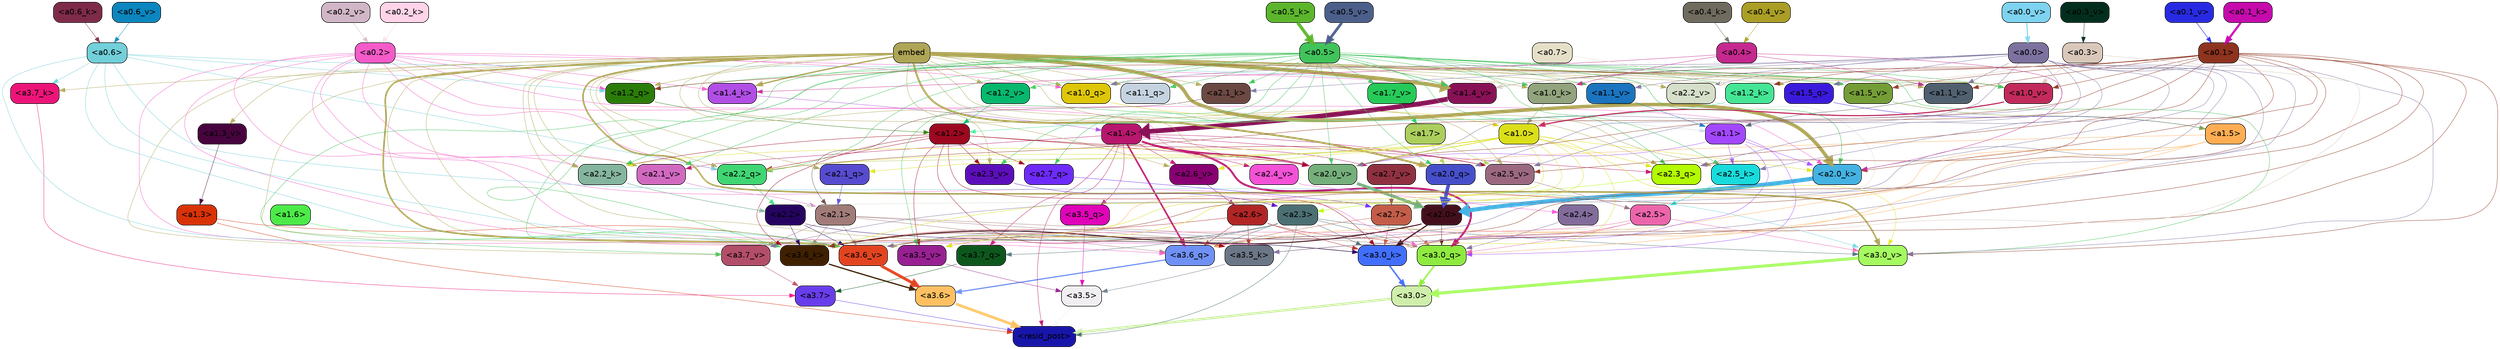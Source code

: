 strict digraph "" {
	graph [bgcolor=transparent,
		layout=dot,
		overlap=false,
		splines=true
	];
	"<a3.7>"	[color=black,
		fillcolor="#683deb",
		fontname=Helvetica,
		shape=box,
		style="filled, rounded"];
	"<resid_post>"	[color=black,
		fillcolor="#1815ab",
		fontname=Helvetica,
		shape=box,
		style="filled, rounded"];
	"<a3.7>" -> "<resid_post>"	[color="#683deb",
		penwidth=0.6239100098609924];
	"<a3.6>"	[color=black,
		fillcolor="#ffc062",
		fontname=Helvetica,
		shape=box,
		style="filled, rounded"];
	"<a3.6>" -> "<resid_post>"	[color="#ffc062",
		penwidth=4.569062113761902];
	"<a3.5>"	[color=black,
		fillcolor="#f0eef0",
		fontname=Helvetica,
		shape=box,
		style="filled, rounded"];
	"<a3.5>" -> "<resid_post>"	[color="#f0eef0",
		penwidth=0.6];
	"<a3.0>"	[color=black,
		fillcolor="#cfeeab",
		fontname=Helvetica,
		shape=box,
		style="filled, rounded"];
	"<a3.0>" -> "<resid_post>"	[color="#cfeeab",
		penwidth=4.283544182777405];
	"<a2.3>"	[color=black,
		fillcolor="#4b6f73",
		fontname=Helvetica,
		shape=box,
		style="filled, rounded"];
	"<a2.3>" -> "<resid_post>"	[color="#4b6f73",
		penwidth=0.6];
	"<a3.7_q>"	[color=black,
		fillcolor="#0d571d",
		fontname=Helvetica,
		shape=box,
		style="filled, rounded"];
	"<a2.3>" -> "<a3.7_q>"	[color="#4b6f73",
		penwidth=0.6];
	"<a3.6_q>"	[color=black,
		fillcolor="#6f90f5",
		fontname=Helvetica,
		shape=box,
		style="filled, rounded"];
	"<a2.3>" -> "<a3.6_q>"	[color="#4b6f73",
		penwidth=0.6];
	"<a3.0_q>"	[color=black,
		fillcolor="#8eea3f",
		fontname=Helvetica,
		shape=box,
		style="filled, rounded"];
	"<a2.3>" -> "<a3.0_q>"	[color="#4b6f73",
		penwidth=0.6];
	"<a3.0_k>"	[color=black,
		fillcolor="#416efd",
		fontname=Helvetica,
		shape=box,
		style="filled, rounded"];
	"<a2.3>" -> "<a3.0_k>"	[color="#4b6f73",
		penwidth=0.6];
	"<a3.6_v>"	[color=black,
		fillcolor="#e24420",
		fontname=Helvetica,
		shape=box,
		style="filled, rounded"];
	"<a2.3>" -> "<a3.6_v>"	[color="#4b6f73",
		penwidth=0.6];
	"<a3.5_v>"	[color=black,
		fillcolor="#982092",
		fontname=Helvetica,
		shape=box,
		style="filled, rounded"];
	"<a2.3>" -> "<a3.5_v>"	[color="#4b6f73",
		penwidth=0.6];
	"<a3.0_v>"	[color=black,
		fillcolor="#a4fa5f",
		fontname=Helvetica,
		shape=box,
		style="filled, rounded"];
	"<a2.3>" -> "<a3.0_v>"	[color="#4b6f73",
		penwidth=0.6];
	"<a1.4>"	[color=black,
		fillcolor="#b9166e",
		fontname=Helvetica,
		shape=box,
		style="filled, rounded"];
	"<a1.4>" -> "<resid_post>"	[color="#b9166e",
		penwidth=0.6];
	"<a1.4>" -> "<a3.7_q>"	[color="#b9166e",
		penwidth=0.6];
	"<a1.4>" -> "<a3.6_q>"	[color="#b9166e",
		penwidth=2.7934007048606873];
	"<a3.5_q>"	[color=black,
		fillcolor="#e003b8",
		fontname=Helvetica,
		shape=box,
		style="filled, rounded"];
	"<a1.4>" -> "<a3.5_q>"	[color="#b9166e",
		penwidth=0.6];
	"<a1.4>" -> "<a3.0_q>"	[color="#b9166e",
		penwidth=3.340754985809326];
	"<a2.3_q>"	[color=black,
		fillcolor="#b3fb01",
		fontname=Helvetica,
		shape=box,
		style="filled, rounded"];
	"<a1.4>" -> "<a2.3_q>"	[color="#b9166e",
		penwidth=0.6];
	"<a2.7_v>"	[color=black,
		fillcolor="#8f3140",
		fontname=Helvetica,
		shape=box,
		style="filled, rounded"];
	"<a1.4>" -> "<a2.7_v>"	[color="#b9166e",
		penwidth=0.6];
	"<a2.6_v>"	[color=black,
		fillcolor="#890073",
		fontname=Helvetica,
		shape=box,
		style="filled, rounded"];
	"<a1.4>" -> "<a2.6_v>"	[color="#b9166e",
		penwidth=0.6];
	"<a2.5_v>"	[color=black,
		fillcolor="#9b6880",
		fontname=Helvetica,
		shape=box,
		style="filled, rounded"];
	"<a1.4>" -> "<a2.5_v>"	[color="#b9166e",
		penwidth=0.6];
	"<a2.4_v>"	[color=black,
		fillcolor="#f351d6",
		fontname=Helvetica,
		shape=box,
		style="filled, rounded"];
	"<a1.4>" -> "<a2.4_v>"	[color="#b9166e",
		penwidth=0.6];
	"<a2.1_v>"	[color=black,
		fillcolor="#d269c1",
		fontname=Helvetica,
		shape=box,
		style="filled, rounded"];
	"<a1.4>" -> "<a2.1_v>"	[color="#b9166e",
		penwidth=0.6];
	"<a2.0_v>"	[color=black,
		fillcolor="#75af7b",
		fontname=Helvetica,
		shape=box,
		style="filled, rounded"];
	"<a1.4>" -> "<a2.0_v>"	[color="#b9166e",
		penwidth=2.268759250640869];
	"<a1.3>"	[color=black,
		fillcolor="#d93207",
		fontname=Helvetica,
		shape=box,
		style="filled, rounded"];
	"<a1.3>" -> "<resid_post>"	[color="#d93207",
		penwidth=0.6];
	"<a1.3>" -> "<a3.6_v>"	[color="#d93207",
		penwidth=0.6];
	"<a3.7_q>" -> "<a3.7>"	[color="#0d571d",
		penwidth=0.6];
	"<a3.6_q>" -> "<a3.6>"	[color="#6f90f5",
		penwidth=2.0347584784030914];
	"<a3.5_q>" -> "<a3.5>"	[color="#e003b8",
		penwidth=0.6];
	"<a3.0_q>" -> "<a3.0>"	[color="#8eea3f",
		penwidth=2.8635367155075073];
	"<a3.7_k>"	[color=black,
		fillcolor="#ed1479",
		fontname=Helvetica,
		shape=box,
		style="filled, rounded"];
	"<a3.7_k>" -> "<a3.7>"	[color="#ed1479",
		penwidth=0.6];
	"<a3.6_k>"	[color=black,
		fillcolor="#3f2001",
		fontname=Helvetica,
		shape=box,
		style="filled, rounded"];
	"<a3.6_k>" -> "<a3.6>"	[color="#3f2001",
		penwidth=2.1760786175727844];
	"<a3.5_k>"	[color=black,
		fillcolor="#6b7687",
		fontname=Helvetica,
		shape=box,
		style="filled, rounded"];
	"<a3.5_k>" -> "<a3.5>"	[color="#6b7687",
		penwidth=0.6];
	"<a3.0_k>" -> "<a3.0>"	[color="#416efd",
		penwidth=2.632905662059784];
	"<a3.7_v>"	[color=black,
		fillcolor="#b34e69",
		fontname=Helvetica,
		shape=box,
		style="filled, rounded"];
	"<a3.7_v>" -> "<a3.7>"	[color="#b34e69",
		penwidth=0.6];
	"<a3.6_v>" -> "<a3.6>"	[color="#e24420",
		penwidth=4.981305837631226];
	"<a3.5_v>" -> "<a3.5>"	[color="#982092",
		penwidth=0.6];
	"<a3.0_v>" -> "<a3.0>"	[color="#a4fa5f",
		penwidth=5.168330669403076];
	"<a2.7>"	[color=black,
		fillcolor="#c35d49",
		fontname=Helvetica,
		shape=box,
		style="filled, rounded"];
	"<a2.7>" -> "<a3.6_q>"	[color="#c35d49",
		penwidth=0.6];
	"<a2.7>" -> "<a3.0_q>"	[color="#c35d49",
		penwidth=0.6];
	"<a2.7>" -> "<a3.0_k>"	[color="#c35d49",
		penwidth=0.6];
	"<a2.6>"	[color=black,
		fillcolor="#b12525",
		fontname=Helvetica,
		shape=box,
		style="filled, rounded"];
	"<a2.6>" -> "<a3.6_q>"	[color="#b12525",
		penwidth=0.6];
	"<a2.6>" -> "<a3.0_q>"	[color="#b12525",
		penwidth=0.6];
	"<a2.6>" -> "<a3.6_k>"	[color="#b12525",
		penwidth=0.6];
	"<a2.6>" -> "<a3.5_k>"	[color="#b12525",
		penwidth=0.6];
	"<a2.6>" -> "<a3.0_k>"	[color="#b12525",
		penwidth=0.6];
	"<a2.1>"	[color=black,
		fillcolor="#a17b78",
		fontname=Helvetica,
		shape=box,
		style="filled, rounded"];
	"<a2.1>" -> "<a3.6_q>"	[color="#a17b78",
		penwidth=0.6];
	"<a2.1>" -> "<a3.0_q>"	[color="#a17b78",
		penwidth=0.6];
	"<a2.1>" -> "<a3.6_k>"	[color="#a17b78",
		penwidth=0.6];
	"<a2.1>" -> "<a3.0_k>"	[color="#a17b78",
		penwidth=0.6];
	"<a2.1>" -> "<a3.7_v>"	[color="#a17b78",
		penwidth=0.6];
	"<a2.1>" -> "<a3.6_v>"	[color="#a17b78",
		penwidth=0.6];
	"<a2.0>"	[color=black,
		fillcolor="#440f1c",
		fontname=Helvetica,
		shape=box,
		style="filled, rounded"];
	"<a2.0>" -> "<a3.6_q>"	[color="#440f1c",
		penwidth=0.6];
	"<a2.0>" -> "<a3.0_q>"	[color="#440f1c",
		penwidth=0.6];
	"<a2.0>" -> "<a3.6_k>"	[color="#440f1c",
		penwidth=1.6382827460765839];
	"<a2.0>" -> "<a3.0_k>"	[color="#440f1c",
		penwidth=2.161143198609352];
	"<a1.5>"	[color=black,
		fillcolor="#fead53",
		fontname=Helvetica,
		shape=box,
		style="filled, rounded"];
	"<a1.5>" -> "<a3.6_q>"	[color="#fead53",
		penwidth=0.6];
	"<a1.5>" -> "<a3.0_q>"	[color="#fead53",
		penwidth=0.6];
	"<a1.5>" -> "<a3.6_k>"	[color="#fead53",
		penwidth=0.6];
	"<a1.5>" -> "<a3.0_k>"	[color="#fead53",
		penwidth=0.6];
	"<a1.5>" -> "<a2.7_v>"	[color="#fead53",
		penwidth=0.6];
	"<a0.2>"	[color=black,
		fillcolor="#f55ac8",
		fontname=Helvetica,
		shape=box,
		style="filled, rounded"];
	"<a0.2>" -> "<a3.6_q>"	[color="#f55ac8",
		penwidth=0.6];
	"<a0.2>" -> "<a3.0_q>"	[color="#f55ac8",
		penwidth=0.6];
	"<a0.2>" -> "<a3.6_k>"	[color="#f55ac8",
		penwidth=0.6];
	"<a0.2>" -> "<a3.0_k>"	[color="#f55ac8",
		penwidth=0.6];
	"<a2.2_q>"	[color=black,
		fillcolor="#40d673",
		fontname=Helvetica,
		shape=box,
		style="filled, rounded"];
	"<a0.2>" -> "<a2.2_q>"	[color="#f55ac8",
		penwidth=0.6];
	"<a2.2_k>"	[color=black,
		fillcolor="#85b59e",
		fontname=Helvetica,
		shape=box,
		style="filled, rounded"];
	"<a0.2>" -> "<a2.2_k>"	[color="#f55ac8",
		penwidth=0.6];
	"<a2.0_k>"	[color=black,
		fillcolor="#44b2e2",
		fontname=Helvetica,
		shape=box,
		style="filled, rounded"];
	"<a0.2>" -> "<a2.0_k>"	[color="#f55ac8",
		penwidth=0.6];
	"<a0.2>" -> "<a2.1_v>"	[color="#f55ac8",
		penwidth=0.6];
	"<a0.2>" -> "<a2.0_v>"	[color="#f55ac8",
		penwidth=0.6];
	"<a1.2_q>"	[color=black,
		fillcolor="#2c7c09",
		fontname=Helvetica,
		shape=box,
		style="filled, rounded"];
	"<a0.2>" -> "<a1.2_q>"	[color="#f55ac8",
		penwidth=0.6];
	"<a1.0_q>"	[color=black,
		fillcolor="#dec609",
		fontname=Helvetica,
		shape=box,
		style="filled, rounded"];
	"<a0.2>" -> "<a1.0_q>"	[color="#f55ac8",
		penwidth=0.6];
	"<a1.4_k>"	[color=black,
		fillcolor="#b14ee6",
		fontname=Helvetica,
		shape=box,
		style="filled, rounded"];
	"<a0.2>" -> "<a1.4_k>"	[color="#f55ac8",
		penwidth=0.6];
	"<a1.4_v>"	[color=black,
		fillcolor="#891156",
		fontname=Helvetica,
		shape=box,
		style="filled, rounded"];
	"<a0.2>" -> "<a1.4_v>"	[color="#f55ac8",
		penwidth=0.6];
	"<a2.5>"	[color=black,
		fillcolor="#ec65ab",
		fontname=Helvetica,
		shape=box,
		style="filled, rounded"];
	"<a2.5>" -> "<a3.0_q>"	[color="#ec65ab",
		penwidth=0.6];
	"<a2.5>" -> "<a3.0_k>"	[color="#ec65ab",
		penwidth=0.6];
	"<a2.5>" -> "<a3.6_v>"	[color="#ec65ab",
		penwidth=0.6];
	"<a2.5>" -> "<a3.0_v>"	[color="#ec65ab",
		penwidth=0.6];
	"<a2.4>"	[color=black,
		fillcolor="#816c9b",
		fontname=Helvetica,
		shape=box,
		style="filled, rounded"];
	"<a2.4>" -> "<a3.0_q>"	[color="#816c9b",
		penwidth=0.6];
	"<a1.1>"	[color=black,
		fillcolor="#a347ff",
		fontname=Helvetica,
		shape=box,
		style="filled, rounded"];
	"<a1.1>" -> "<a3.0_q>"	[color="#a347ff",
		penwidth=0.6];
	"<a1.1>" -> "<a3.0_k>"	[color="#a347ff",
		penwidth=0.6];
	"<a2.5_k>"	[color=black,
		fillcolor="#19dbdc",
		fontname=Helvetica,
		shape=box,
		style="filled, rounded"];
	"<a1.1>" -> "<a2.5_k>"	[color="#a347ff",
		penwidth=0.6];
	"<a1.1>" -> "<a2.0_k>"	[color="#a347ff",
		penwidth=0.6];
	"<a1.1>" -> "<a2.0_v>"	[color="#a347ff",
		penwidth=0.6];
	"<a0.6>"	[color=black,
		fillcolor="#71d0d9",
		fontname=Helvetica,
		shape=box,
		style="filled, rounded"];
	"<a0.6>" -> "<a3.7_k>"	[color="#71d0d9",
		penwidth=0.6];
	"<a0.6>" -> "<a3.6_k>"	[color="#71d0d9",
		penwidth=0.6];
	"<a0.6>" -> "<a3.0_k>"	[color="#71d0d9",
		penwidth=0.6];
	"<a0.6>" -> "<a3.6_v>"	[color="#71d0d9",
		penwidth=0.6];
	"<a0.6>" -> "<a3.0_v>"	[color="#71d0d9",
		penwidth=0.6];
	"<a0.6>" -> "<a2.2_q>"	[color="#71d0d9",
		penwidth=0.6];
	"<a0.6>" -> "<a1.2_q>"	[color="#71d0d9",
		penwidth=0.6];
	"<a0.6>" -> "<a1.4_v>"	[color="#71d0d9",
		penwidth=0.6];
	embed	[color=black,
		fillcolor="#aea556",
		fontname=Helvetica,
		shape=box,
		style="filled, rounded"];
	embed -> "<a3.7_k>"	[color="#aea556",
		penwidth=0.6];
	embed -> "<a3.6_k>"	[color="#aea556",
		penwidth=0.6];
	embed -> "<a3.5_k>"	[color="#aea556",
		penwidth=0.6];
	embed -> "<a3.0_k>"	[color="#aea556",
		penwidth=0.6];
	embed -> "<a3.7_v>"	[color="#aea556",
		penwidth=0.6];
	embed -> "<a3.6_v>"	[color="#aea556",
		penwidth=2.7825746536254883];
	embed -> "<a3.5_v>"	[color="#aea556",
		penwidth=0.6];
	embed -> "<a3.0_v>"	[color="#aea556",
		penwidth=2.6950180530548096];
	embed -> "<a2.3_q>"	[color="#aea556",
		penwidth=0.6];
	embed -> "<a2.2_q>"	[color="#aea556",
		penwidth=0.6];
	"<a2.1_q>"	[color=black,
		fillcolor="#574bd0",
		fontname=Helvetica,
		shape=box,
		style="filled, rounded"];
	embed -> "<a2.1_q>"	[color="#aea556",
		penwidth=0.6];
	"<a2.0_q>"	[color=black,
		fillcolor="#464fca",
		fontname=Helvetica,
		shape=box,
		style="filled, rounded"];
	embed -> "<a2.0_q>"	[color="#aea556",
		penwidth=3.305941343307495];
	embed -> "<a2.5_k>"	[color="#aea556",
		penwidth=0.6];
	embed -> "<a2.2_k>"	[color="#aea556",
		penwidth=0.6698317527770996];
	"<a2.1_k>"	[color=black,
		fillcolor="#6c4843",
		fontname=Helvetica,
		shape=box,
		style="filled, rounded"];
	embed -> "<a2.1_k>"	[color="#aea556",
		penwidth=0.6];
	embed -> "<a2.0_k>"	[color="#aea556",
		penwidth=6.12570995092392];
	embed -> "<a2.6_v>"	[color="#aea556",
		penwidth=0.6];
	embed -> "<a2.5_v>"	[color="#aea556",
		penwidth=0.6];
	"<a2.3_v>"	[color=black,
		fillcolor="#5d0ebb",
		fontname=Helvetica,
		shape=box,
		style="filled, rounded"];
	embed -> "<a2.3_v>"	[color="#aea556",
		penwidth=0.6];
	"<a2.2_v>"	[color=black,
		fillcolor="#d5dfc9",
		fontname=Helvetica,
		shape=box,
		style="filled, rounded"];
	embed -> "<a2.2_v>"	[color="#aea556",
		penwidth=0.6];
	embed -> "<a2.1_v>"	[color="#aea556",
		penwidth=0.6];
	embed -> "<a2.0_v>"	[color="#aea556",
		penwidth=0.6];
	"<a1.5_q>"	[color=black,
		fillcolor="#3b1add",
		fontname=Helvetica,
		shape=box,
		style="filled, rounded"];
	embed -> "<a1.5_q>"	[color="#aea556",
		penwidth=0.6];
	embed -> "<a1.2_q>"	[color="#aea556",
		penwidth=0.6087074279785156];
	"<a1.1_q>"	[color=black,
		fillcolor="#c5d3e0",
		fontname=Helvetica,
		shape=box,
		style="filled, rounded"];
	embed -> "<a1.1_q>"	[color="#aea556",
		penwidth=0.6];
	embed -> "<a1.0_q>"	[color="#aea556",
		penwidth=0.6];
	embed -> "<a1.4_k>"	[color="#aea556",
		penwidth=2.1858973503112793];
	"<a1.2_k>"	[color=black,
		fillcolor="#44e695",
		fontname=Helvetica,
		shape=box,
		style="filled, rounded"];
	embed -> "<a1.2_k>"	[color="#aea556",
		penwidth=0.6];
	"<a1.1_k>"	[color=black,
		fillcolor="#50606f",
		fontname=Helvetica,
		shape=box,
		style="filled, rounded"];
	embed -> "<a1.1_k>"	[color="#aea556",
		penwidth=0.6];
	"<a1.0_k>"	[color=black,
		fillcolor="#92a47d",
		fontname=Helvetica,
		shape=box,
		style="filled, rounded"];
	embed -> "<a1.0_k>"	[color="#aea556",
		penwidth=0.6];
	"<a1.5_v>"	[color=black,
		fillcolor="#749d36",
		fontname=Helvetica,
		shape=box,
		style="filled, rounded"];
	embed -> "<a1.5_v>"	[color="#aea556",
		penwidth=0.6];
	embed -> "<a1.4_v>"	[color="#aea556",
		penwidth=6.590077131986618];
	"<a1.3_v>"	[color=black,
		fillcolor="#47043e",
		fontname=Helvetica,
		shape=box,
		style="filled, rounded"];
	embed -> "<a1.3_v>"	[color="#aea556",
		penwidth=0.6];
	"<a1.2_v>"	[color=black,
		fillcolor="#06b86e",
		fontname=Helvetica,
		shape=box,
		style="filled, rounded"];
	embed -> "<a1.2_v>"	[color="#aea556",
		penwidth=0.6];
	"<a1.1_v>"	[color=black,
		fillcolor="#1a74bf",
		fontname=Helvetica,
		shape=box,
		style="filled, rounded"];
	embed -> "<a1.1_v>"	[color="#aea556",
		penwidth=0.6];
	"<a1.0_v>"	[color=black,
		fillcolor="#c22a5c",
		fontname=Helvetica,
		shape=box,
		style="filled, rounded"];
	embed -> "<a1.0_v>"	[color="#aea556",
		penwidth=1.2076449394226074];
	"<a2.2>"	[color=black,
		fillcolor="#250461",
		fontname=Helvetica,
		shape=box,
		style="filled, rounded"];
	"<a2.2>" -> "<a3.6_k>"	[color="#250461",
		penwidth=0.6];
	"<a2.2>" -> "<a3.0_k>"	[color="#250461",
		penwidth=0.6];
	"<a2.2>" -> "<a3.6_v>"	[color="#250461",
		penwidth=0.6];
	"<a1.6>"	[color=black,
		fillcolor="#4cea48",
		fontname=Helvetica,
		shape=box,
		style="filled, rounded"];
	"<a1.6>" -> "<a3.6_k>"	[color="#4cea48",
		penwidth=0.6];
	"<a1.2>"	[color=black,
		fillcolor="#9e0720",
		fontname=Helvetica,
		shape=box,
		style="filled, rounded"];
	"<a1.2>" -> "<a3.6_k>"	[color="#9e0720",
		penwidth=0.6];
	"<a1.2>" -> "<a3.5_k>"	[color="#9e0720",
		penwidth=0.6];
	"<a1.2>" -> "<a3.0_k>"	[color="#9e0720",
		penwidth=0.6];
	"<a1.2>" -> "<a3.5_v>"	[color="#9e0720",
		penwidth=0.6];
	"<a2.7_q>"	[color=black,
		fillcolor="#6e2af9",
		fontname=Helvetica,
		shape=box,
		style="filled, rounded"];
	"<a1.2>" -> "<a2.7_q>"	[color="#9e0720",
		penwidth=0.6];
	"<a1.2>" -> "<a2.2_q>"	[color="#9e0720",
		penwidth=0.6];
	"<a1.2>" -> "<a2.2_k>"	[color="#9e0720",
		penwidth=0.6];
	"<a1.2>" -> "<a2.5_v>"	[color="#9e0720",
		penwidth=0.6];
	"<a1.2>" -> "<a2.3_v>"	[color="#9e0720",
		penwidth=0.6];
	"<a1.2>" -> "<a2.0_v>"	[color="#9e0720",
		penwidth=0.6];
	"<a1.0>"	[color=black,
		fillcolor="#dbdf19",
		fontname=Helvetica,
		shape=box,
		style="filled, rounded"];
	"<a1.0>" -> "<a3.6_k>"	[color="#dbdf19",
		penwidth=0.6];
	"<a1.0>" -> "<a3.0_k>"	[color="#dbdf19",
		penwidth=0.6];
	"<a1.0>" -> "<a3.6_v>"	[color="#dbdf19",
		penwidth=0.6];
	"<a1.0>" -> "<a3.5_v>"	[color="#dbdf19",
		penwidth=0.6];
	"<a1.0>" -> "<a3.0_v>"	[color="#dbdf19",
		penwidth=0.6];
	"<a1.0>" -> "<a2.3_q>"	[color="#dbdf19",
		penwidth=0.6];
	"<a1.0>" -> "<a2.2_q>"	[color="#dbdf19",
		penwidth=0.6];
	"<a1.0>" -> "<a2.1_q>"	[color="#dbdf19",
		penwidth=0.6];
	"<a1.0>" -> "<a2.2_k>"	[color="#dbdf19",
		penwidth=0.6];
	"<a1.0>" -> "<a2.0_k>"	[color="#dbdf19",
		penwidth=0.6];
	"<a1.0>" -> "<a2.6_v>"	[color="#dbdf19",
		penwidth=0.6];
	"<a1.0>" -> "<a2.0_v>"	[color="#dbdf19",
		penwidth=1.2213096618652344];
	"<a0.5>"	[color=black,
		fillcolor="#41c35b",
		fontname=Helvetica,
		shape=box,
		style="filled, rounded"];
	"<a0.5>" -> "<a3.6_k>"	[color="#41c35b",
		penwidth=0.6];
	"<a0.5>" -> "<a3.7_v>"	[color="#41c35b",
		penwidth=0.6];
	"<a0.5>" -> "<a3.6_v>"	[color="#41c35b",
		penwidth=0.6];
	"<a0.5>" -> "<a3.5_v>"	[color="#41c35b",
		penwidth=0.6];
	"<a0.5>" -> "<a3.0_v>"	[color="#41c35b",
		penwidth=0.6];
	"<a0.5>" -> "<a2.7_q>"	[color="#41c35b",
		penwidth=0.6];
	"<a0.5>" -> "<a2.3_q>"	[color="#41c35b",
		penwidth=0.6];
	"<a0.5>" -> "<a2.2_q>"	[color="#41c35b",
		penwidth=0.6];
	"<a0.5>" -> "<a2.0_q>"	[color="#41c35b",
		penwidth=0.6];
	"<a0.5>" -> "<a2.5_k>"	[color="#41c35b",
		penwidth=0.6];
	"<a0.5>" -> "<a2.2_k>"	[color="#41c35b",
		penwidth=0.6];
	"<a0.5>" -> "<a2.1_k>"	[color="#41c35b",
		penwidth=0.6];
	"<a0.5>" -> "<a2.0_k>"	[color="#41c35b",
		penwidth=0.6900839805603027];
	"<a0.5>" -> "<a2.3_v>"	[color="#41c35b",
		penwidth=0.6];
	"<a0.5>" -> "<a2.1_v>"	[color="#41c35b",
		penwidth=0.6];
	"<a0.5>" -> "<a2.0_v>"	[color="#41c35b",
		penwidth=0.6];
	"<a0.5>" -> "<a1.2_q>"	[color="#41c35b",
		penwidth=0.6];
	"<a0.5>" -> "<a1.1_q>"	[color="#41c35b",
		penwidth=0.6];
	"<a0.5>" -> "<a1.0_q>"	[color="#41c35b",
		penwidth=0.6];
	"<a0.5>" -> "<a1.2_k>"	[color="#41c35b",
		penwidth=0.6];
	"<a0.5>" -> "<a1.1_k>"	[color="#41c35b",
		penwidth=0.6];
	"<a0.5>" -> "<a1.0_k>"	[color="#41c35b",
		penwidth=0.6];
	"<a1.7_v>"	[color=black,
		fillcolor="#26ca59",
		fontname=Helvetica,
		shape=box,
		style="filled, rounded"];
	"<a0.5>" -> "<a1.7_v>"	[color="#41c35b",
		penwidth=0.6];
	"<a0.5>" -> "<a1.5_v>"	[color="#41c35b",
		penwidth=0.6];
	"<a0.5>" -> "<a1.4_v>"	[color="#41c35b",
		penwidth=0.9985027313232422];
	"<a0.5>" -> "<a1.2_v>"	[color="#41c35b",
		penwidth=0.6];
	"<a0.5>" -> "<a1.1_v>"	[color="#41c35b",
		penwidth=0.6];
	"<a0.5>" -> "<a1.0_v>"	[color="#41c35b",
		penwidth=0.6];
	"<a0.1>"	[color=black,
		fillcolor="#8e331e",
		fontname=Helvetica,
		shape=box,
		style="filled, rounded"];
	"<a0.1>" -> "<a3.6_k>"	[color="#8e331e",
		penwidth=0.6];
	"<a0.1>" -> "<a3.5_k>"	[color="#8e331e",
		penwidth=0.6];
	"<a0.1>" -> "<a3.0_k>"	[color="#8e331e",
		penwidth=0.6];
	"<a0.1>" -> "<a3.6_v>"	[color="#8e331e",
		penwidth=0.6];
	"<a0.1>" -> "<a3.0_v>"	[color="#8e331e",
		penwidth=0.6];
	"<a0.1>" -> "<a2.3_q>"	[color="#8e331e",
		penwidth=0.6];
	"<a0.1>" -> "<a2.2_q>"	[color="#8e331e",
		penwidth=0.6];
	"<a0.1>" -> "<a2.0_k>"	[color="#8e331e",
		penwidth=0.6];
	"<a0.1>" -> "<a2.5_v>"	[color="#8e331e",
		penwidth=0.6];
	"<a0.1>" -> "<a2.0_v>"	[color="#8e331e",
		penwidth=0.6];
	"<a0.1>" -> "<a1.2_q>"	[color="#8e331e",
		penwidth=0.6218185424804688];
	"<a0.1>" -> "<a1.2_k>"	[color="#8e331e",
		penwidth=0.6];
	"<a0.1>" -> "<a1.1_k>"	[color="#8e331e",
		penwidth=0.6];
	"<a0.1>" -> "<a1.5_v>"	[color="#8e331e",
		penwidth=0.6];
	"<a0.1>" -> "<a1.4_v>"	[color="#8e331e",
		penwidth=0.6];
	"<a0.1>" -> "<a1.0_v>"	[color="#8e331e",
		penwidth=0.6];
	"<a0.0>"	[color=black,
		fillcolor="#7d729f",
		fontname=Helvetica,
		shape=box,
		style="filled, rounded"];
	"<a0.0>" -> "<a3.5_k>"	[color="#7d729f",
		penwidth=0.6];
	"<a0.0>" -> "<a3.7_v>"	[color="#7d729f",
		penwidth=0.6];
	"<a0.0>" -> "<a3.6_v>"	[color="#7d729f",
		penwidth=0.6];
	"<a0.0>" -> "<a3.0_v>"	[color="#7d729f",
		penwidth=0.6];
	"<a0.0>" -> "<a2.3_q>"	[color="#7d729f",
		penwidth=0.6];
	"<a0.0>" -> "<a2.0_q>"	[color="#7d729f",
		penwidth=0.6];
	"<a0.0>" -> "<a2.5_k>"	[color="#7d729f",
		penwidth=0.6];
	"<a0.0>" -> "<a2.1_k>"	[color="#7d729f",
		penwidth=0.6];
	"<a0.0>" -> "<a2.0_k>"	[color="#7d729f",
		penwidth=0.6];
	"<a0.0>" -> "<a2.5_v>"	[color="#7d729f",
		penwidth=0.6];
	"<a0.0>" -> "<a2.2_v>"	[color="#7d729f",
		penwidth=0.6];
	"<a0.0>" -> "<a2.0_v>"	[color="#7d729f",
		penwidth=0.6];
	"<a0.0>" -> "<a1.5_q>"	[color="#7d729f",
		penwidth=0.6];
	"<a0.0>" -> "<a1.0_q>"	[color="#7d729f",
		penwidth=0.6];
	"<a0.0>" -> "<a1.1_k>"	[color="#7d729f",
		penwidth=0.6];
	"<a0.0>" -> "<a1.4_v>"	[color="#7d729f",
		penwidth=0.6];
	"<a0.0>" -> "<a1.1_v>"	[color="#7d729f",
		penwidth=0.6];
	"<a0.3>"	[color=black,
		fillcolor="#d9c8ba",
		fontname=Helvetica,
		shape=box,
		style="filled, rounded"];
	"<a0.3>" -> "<a3.0_k>"	[color="#d9c8ba",
		penwidth=0.6];
	"<a0.3>" -> "<a1.4_v>"	[color="#d9c8ba",
		penwidth=0.6];
	"<a0.3>" -> "<a1.0_v>"	[color="#d9c8ba",
		penwidth=0.6];
	"<a2.7_q>" -> "<a2.7>"	[color="#6e2af9",
		penwidth=0.6];
	"<a2.3_q>" -> "<a2.3>"	[color="#b3fb01",
		penwidth=0.6];
	"<a2.2_q>" -> "<a2.2>"	[color="#40d673",
		penwidth=0.7553567886352539];
	"<a2.1_q>" -> "<a2.1>"	[color="#574bd0",
		penwidth=0.6];
	"<a2.0_q>" -> "<a2.0>"	[color="#464fca",
		penwidth=6.256794691085815];
	"<a2.5_k>" -> "<a2.5>"	[color="#19dbdc",
		penwidth=0.6];
	"<a2.2_k>" -> "<a2.2>"	[color="#85b59e",
		penwidth=0.8854708671569824];
	"<a2.1_k>" -> "<a2.1>"	[color="#6c4843",
		penwidth=0.6];
	"<a2.0_k>" -> "<a2.0>"	[color="#44b2e2",
		penwidth=7.231504917144775];
	"<a2.7_v>" -> "<a2.7>"	[color="#8f3140",
		penwidth=0.6];
	"<a2.6_v>" -> "<a2.6>"	[color="#890073",
		penwidth=0.6];
	"<a2.5_v>" -> "<a2.5>"	[color="#9b6880",
		penwidth=0.6];
	"<a2.4_v>" -> "<a2.4>"	[color="#f351d6",
		penwidth=0.6];
	"<a2.3_v>" -> "<a2.3>"	[color="#5d0ebb",
		penwidth=0.6];
	"<a2.2_v>" -> "<a2.2>"	[color="#d5dfc9",
		penwidth=0.6];
	"<a2.1_v>" -> "<a2.1>"	[color="#d269c1",
		penwidth=0.6];
	"<a2.0_v>" -> "<a2.0>"	[color="#75af7b",
		penwidth=5.231471925973892];
	"<a1.7>"	[color=black,
		fillcolor="#acce5d",
		fontname=Helvetica,
		shape=box,
		style="filled, rounded"];
	"<a1.7>" -> "<a2.2_q>"	[color="#acce5d",
		penwidth=0.6];
	"<a1.7>" -> "<a2.0_q>"	[color="#acce5d",
		penwidth=0.6];
	"<a1.7>" -> "<a2.5_v>"	[color="#acce5d",
		penwidth=0.6];
	"<a0.4>"	[color=black,
		fillcolor="#c5288e",
		fontname=Helvetica,
		shape=box,
		style="filled, rounded"];
	"<a0.4>" -> "<a2.0_k>"	[color="#c5288e",
		penwidth=0.6];
	"<a0.4>" -> "<a1.4_k>"	[color="#c5288e",
		penwidth=0.6];
	"<a0.4>" -> "<a1.1_k>"	[color="#c5288e",
		penwidth=0.6];
	"<a0.4>" -> "<a1.0_k>"	[color="#c5288e",
		penwidth=0.6];
	"<a1.5_q>" -> "<a1.5>"	[color="#3b1add",
		penwidth=0.6];
	"<a1.2_q>" -> "<a1.2>"	[color="#2c7c09",
		penwidth=0.6];
	"<a1.1_q>" -> "<a1.1>"	[color="#c5d3e0",
		penwidth=0.6];
	"<a1.0_q>" -> "<a1.0>"	[color="#dec609",
		penwidth=0.6];
	"<a1.4_k>" -> "<a1.4>"	[color="#b14ee6",
		penwidth=0.6];
	"<a1.2_k>" -> "<a1.2>"	[color="#44e695",
		penwidth=0.6];
	"<a1.1_k>" -> "<a1.1>"	[color="#50606f",
		penwidth=0.6];
	"<a1.0_k>" -> "<a1.0>"	[color="#92a47d",
		penwidth=0.6];
	"<a1.7_v>" -> "<a1.7>"	[color="#26ca59",
		penwidth=0.6];
	"<a1.5_v>" -> "<a1.5>"	[color="#749d36",
		penwidth=0.6];
	"<a1.4_v>" -> "<a1.4>"	[color="#891156",
		penwidth=8.36684274673462];
	"<a1.3_v>" -> "<a1.3>"	[color="#47043e",
		penwidth=0.6];
	"<a1.2_v>" -> "<a1.2>"	[color="#06b86e",
		penwidth=0.6];
	"<a1.1_v>" -> "<a1.1>"	[color="#1a74bf",
		penwidth=0.6];
	"<a1.0_v>" -> "<a1.0>"	[color="#c22a5c",
		penwidth=1.9665732383728027];
	"<a0.7>"	[color=black,
		fillcolor="#e6dfc8",
		fontname=Helvetica,
		shape=box,
		style="filled, rounded"];
	"<a0.7>" -> "<a1.2_k>"	[color="#e6dfc8",
		penwidth=0.6];
	"<a0.7>" -> "<a1.0_k>"	[color="#e6dfc8",
		penwidth=0.6];
	"<a0.7>" -> "<a1.4_v>"	[color="#e6dfc8",
		penwidth=0.6];
	"<a0.6_k>"	[color=black,
		fillcolor="#7e2a49",
		fontname=Helvetica,
		shape=box,
		style="filled, rounded"];
	"<a0.6_k>" -> "<a0.6>"	[color="#7e2a49",
		penwidth=0.6];
	"<a0.5_k>"	[color=black,
		fillcolor="#5cb62c",
		fontname=Helvetica,
		shape=box,
		style="filled, rounded"];
	"<a0.5_k>" -> "<a0.5>"	[color="#5cb62c",
		penwidth=5.603226900100708];
	"<a0.4_k>"	[color=black,
		fillcolor="#6f6b5e",
		fontname=Helvetica,
		shape=box,
		style="filled, rounded"];
	"<a0.4_k>" -> "<a0.4>"	[color="#6f6b5e",
		penwidth=0.6];
	"<a0.2_k>"	[color=black,
		fillcolor="#ffd4e8",
		fontname=Helvetica,
		shape=box,
		style="filled, rounded"];
	"<a0.2_k>" -> "<a0.2>"	[color="#ffd4e8",
		penwidth=0.6];
	"<a0.1_k>"	[color=black,
		fillcolor="#c60aac",
		fontname=Helvetica,
		shape=box,
		style="filled, rounded"];
	"<a0.1_k>" -> "<a0.1>"	[color="#c60aac",
		penwidth=3.7429747581481934];
	"<a0.6_v>"	[color=black,
		fillcolor="#0b86be",
		fontname=Helvetica,
		shape=box,
		style="filled, rounded"];
	"<a0.6_v>" -> "<a0.6>"	[color="#0b86be",
		penwidth=0.6];
	"<a0.5_v>"	[color=black,
		fillcolor="#4c5f8b",
		fontname=Helvetica,
		shape=box,
		style="filled, rounded"];
	"<a0.5_v>" -> "<a0.5>"	[color="#4c5f8b",
		penwidth=4.667354106903076];
	"<a0.4_v>"	[color=black,
		fillcolor="#aa9e25",
		fontname=Helvetica,
		shape=box,
		style="filled, rounded"];
	"<a0.4_v>" -> "<a0.4>"	[color="#aa9e25",
		penwidth=0.6];
	"<a0.3_v>"	[color=black,
		fillcolor="#032e1e",
		fontname=Helvetica,
		shape=box,
		style="filled, rounded"];
	"<a0.3_v>" -> "<a0.3>"	[color="#032e1e",
		penwidth=0.6];
	"<a0.2_v>"	[color=black,
		fillcolor="#d1b6c7",
		fontname=Helvetica,
		shape=box,
		style="filled, rounded"];
	"<a0.2_v>" -> "<a0.2>"	[color="#d1b6c7",
		penwidth=0.6];
	"<a0.1_v>"	[color=black,
		fillcolor="#282ae3",
		fontname=Helvetica,
		shape=box,
		style="filled, rounded"];
	"<a0.1_v>" -> "<a0.1>"	[color="#282ae3",
		penwidth=0.8298110961914062];
	"<a0.0_v>"	[color=black,
		fillcolor="#7dd3f0",
		fontname=Helvetica,
		shape=box,
		style="filled, rounded"];
	"<a0.0_v>" -> "<a0.0>"	[color="#7dd3f0",
		penwidth=1.7084956169128418];
}
